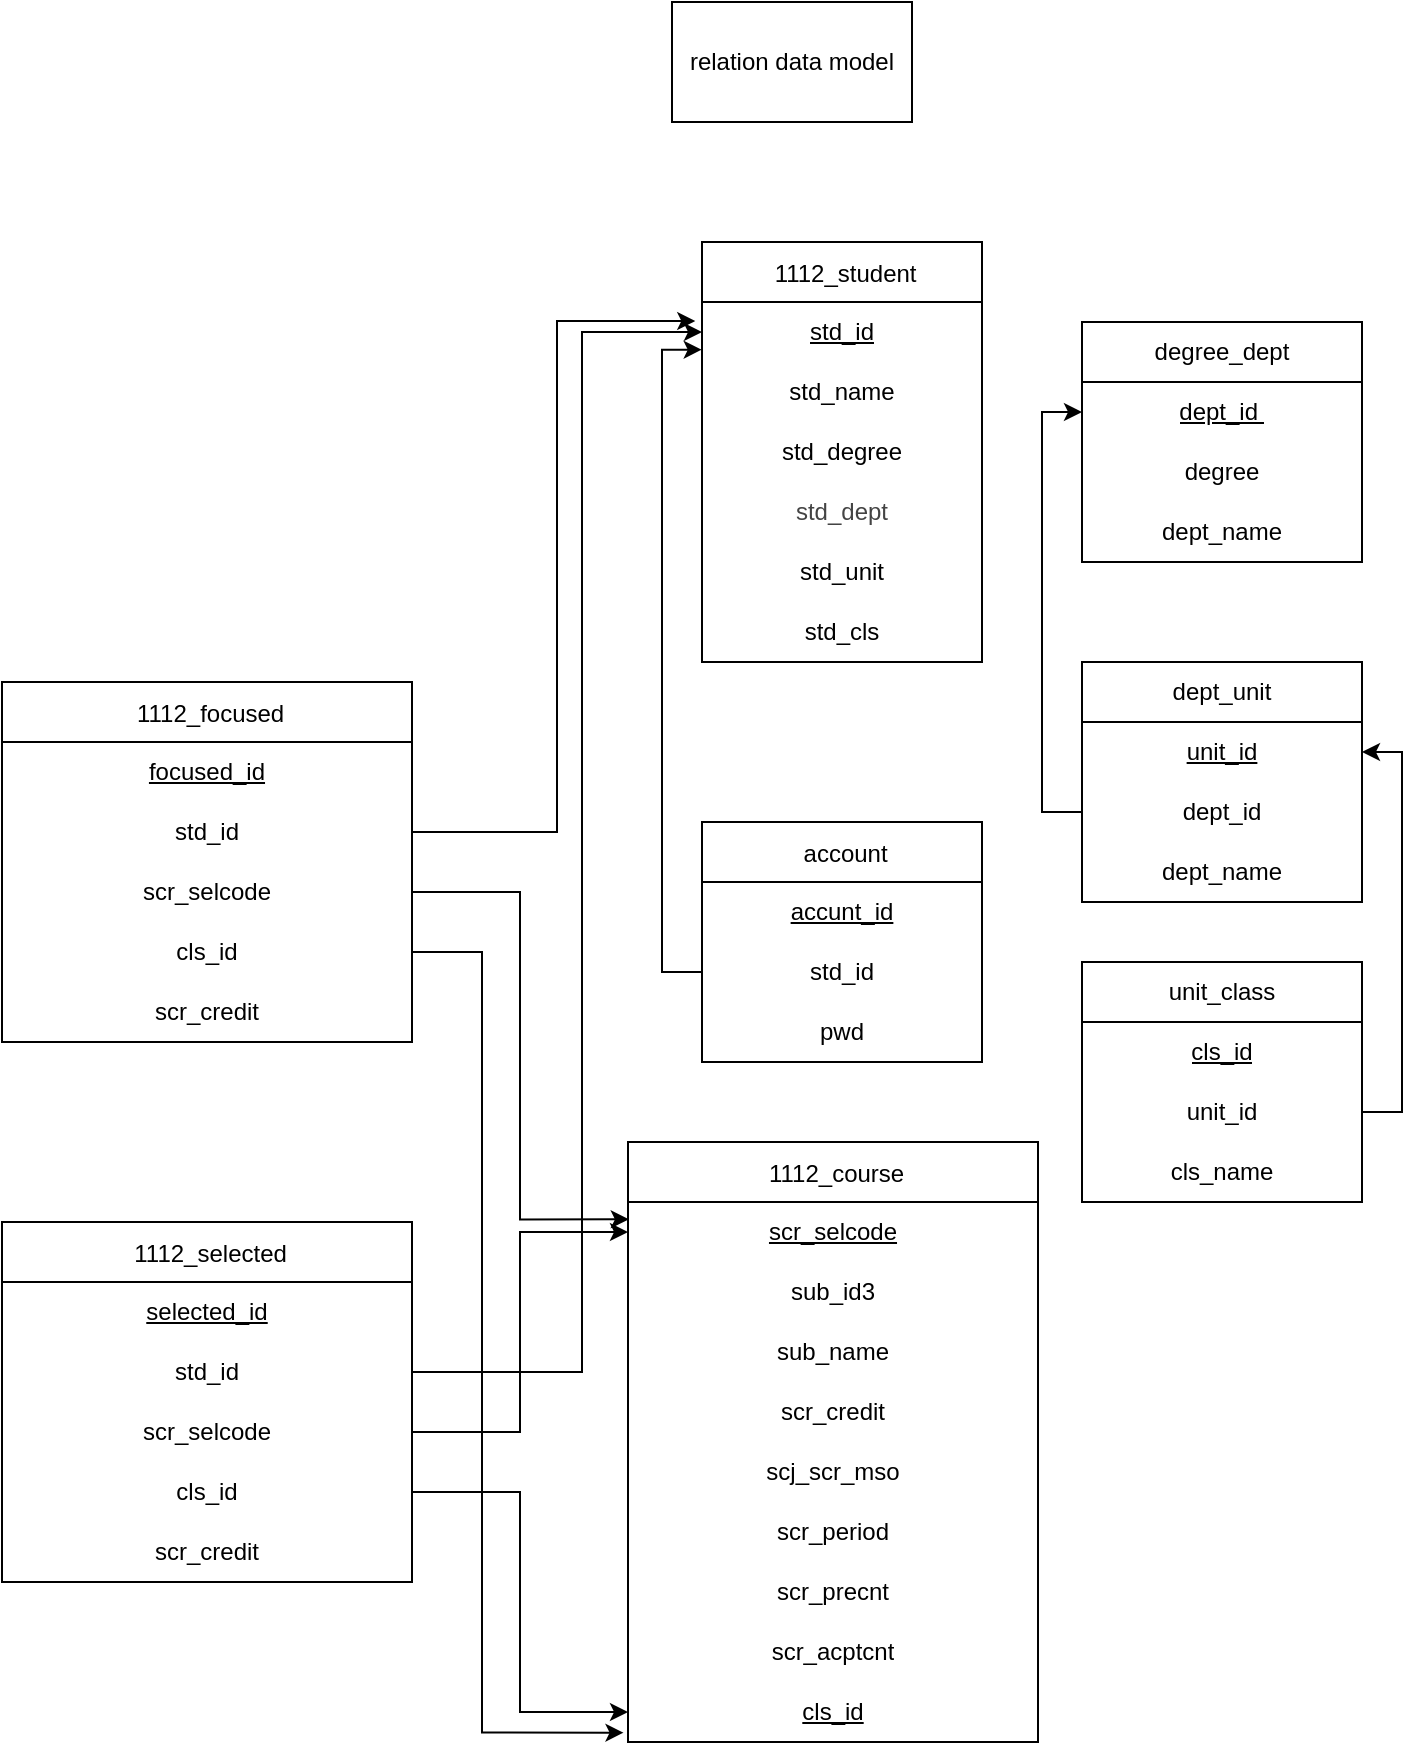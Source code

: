 <mxfile version="21.2.9" type="github">
  <diagram id="R2lEEEUBdFMjLlhIrx00" name="Page-1">
    <mxGraphModel dx="1434" dy="796" grid="1" gridSize="10" guides="1" tooltips="1" connect="1" arrows="1" fold="1" page="1" pageScale="1" pageWidth="850" pageHeight="1100" math="0" shadow="0" extFonts="Permanent Marker^https://fonts.googleapis.com/css?family=Permanent+Marker">
      <root>
        <mxCell id="0" />
        <mxCell id="1" parent="0" />
        <mxCell id="9Po20fLorlNMkVHCjSZu-1" value="relation data model" style="rounded=0;whiteSpace=wrap;html=1;fontFamily=Helvetica;fontSize=12;" parent="1" vertex="1">
          <mxGeometry x="365" y="30" width="120" height="60" as="geometry" />
        </mxCell>
        <mxCell id="DoPBmux0CIwZgxmos5zw-1" value="&lt;a style=&quot;box-sizing: border-box; color: rgb(0, 0, 0); text-decoration-line: none; padding-left: 0.3em; line-height: 1.5em; height: 1.5em; position: relative; z-index: 100; vertical-align: sub; font-size: 12px; text-align: left;&quot; title=&quot;瀏覽&quot; href=&quot;http://localhost/phpmyadmin/index.php?route=/sql&amp;amp;pos=0&amp;amp;db=fcu&amp;amp;table=1112_course&quot; class=&quot;hover_show_full&quot;&gt;1112_course&lt;/a&gt;" style="swimlane;fontStyle=0;childLayout=stackLayout;horizontal=1;startSize=30;horizontalStack=0;resizeParent=1;resizeParentMax=0;resizeLast=0;collapsible=1;marginBottom=0;whiteSpace=wrap;html=1;fontFamily=Helvetica;fontSize=12;" parent="1" vertex="1">
          <mxGeometry x="343" y="600" width="205" height="300" as="geometry" />
        </mxCell>
        <mxCell id="DoPBmux0CIwZgxmos5zw-2" value="scr_selcode" style="text;strokeColor=none;fillColor=none;align=center;verticalAlign=middle;spacingLeft=4;spacingRight=4;overflow=hidden;points=[[0,0.5],[1,0.5]];portConstraint=eastwest;rotatable=0;whiteSpace=wrap;html=1;fontStyle=4;fontFamily=Helvetica;fontSize=12;" parent="DoPBmux0CIwZgxmos5zw-1" vertex="1">
          <mxGeometry y="30" width="205" height="30" as="geometry" />
        </mxCell>
        <mxCell id="DoPBmux0CIwZgxmos5zw-3" value="sub_id3" style="text;strokeColor=none;fillColor=none;align=center;verticalAlign=middle;spacingLeft=4;spacingRight=4;overflow=hidden;points=[[0,0.5],[1,0.5]];portConstraint=eastwest;rotatable=0;whiteSpace=wrap;html=1;fontFamily=Helvetica;fontSize=12;" parent="DoPBmux0CIwZgxmos5zw-1" vertex="1">
          <mxGeometry y="60" width="205" height="30" as="geometry" />
        </mxCell>
        <mxCell id="DoPBmux0CIwZgxmos5zw-4" value="sub_name" style="text;strokeColor=none;fillColor=none;align=center;verticalAlign=middle;spacingLeft=4;spacingRight=4;overflow=hidden;points=[[0,0.5],[1,0.5]];portConstraint=eastwest;rotatable=0;whiteSpace=wrap;html=1;fontFamily=Helvetica;fontSize=12;" parent="DoPBmux0CIwZgxmos5zw-1" vertex="1">
          <mxGeometry y="90" width="205" height="30" as="geometry" />
        </mxCell>
        <mxCell id="DoPBmux0CIwZgxmos5zw-5" value="scr_credit" style="text;strokeColor=none;fillColor=none;align=center;verticalAlign=middle;spacingLeft=4;spacingRight=4;overflow=hidden;points=[[0,0.5],[1,0.5]];portConstraint=eastwest;rotatable=0;whiteSpace=wrap;html=1;fontFamily=Helvetica;fontSize=12;" parent="DoPBmux0CIwZgxmos5zw-1" vertex="1">
          <mxGeometry y="120" width="205" height="30" as="geometry" />
        </mxCell>
        <mxCell id="DoPBmux0CIwZgxmos5zw-6" value="scj_scr_mso" style="text;strokeColor=none;fillColor=none;align=center;verticalAlign=middle;spacingLeft=4;spacingRight=4;overflow=hidden;points=[[0,0.5],[1,0.5]];portConstraint=eastwest;rotatable=0;whiteSpace=wrap;html=1;fontFamily=Helvetica;fontSize=12;" parent="DoPBmux0CIwZgxmos5zw-1" vertex="1">
          <mxGeometry y="150" width="205" height="30" as="geometry" />
        </mxCell>
        <mxCell id="DoPBmux0CIwZgxmos5zw-7" value="&lt;div style=&quot;line-height: 19px; font-size: 12px;&quot;&gt;&lt;font style=&quot;font-size: 12px;&quot;&gt;scr_period&lt;/font&gt;&lt;br style=&quot;font-size: 12px;&quot;&gt;&lt;/div&gt;" style="text;strokeColor=none;fillColor=none;align=center;verticalAlign=middle;spacingLeft=4;spacingRight=4;overflow=hidden;points=[[0,0.5],[1,0.5]];portConstraint=eastwest;rotatable=0;html=1;whiteSpace=wrap;labelBackgroundColor=none;fontColor=default;fontFamily=Helvetica;fontSize=12;" parent="DoPBmux0CIwZgxmos5zw-1" vertex="1">
          <mxGeometry y="180" width="205" height="30" as="geometry" />
        </mxCell>
        <mxCell id="DoPBmux0CIwZgxmos5zw-8" value="&lt;div style=&quot;line-height: 19px; font-size: 12px;&quot;&gt;&lt;font style=&quot;font-size: 12px;&quot;&gt;scr_precnt&lt;/font&gt;&lt;br style=&quot;font-size: 12px;&quot;&gt;&lt;/div&gt;" style="text;strokeColor=none;fillColor=none;align=center;verticalAlign=middle;spacingLeft=4;spacingRight=4;overflow=hidden;points=[[0,0.5],[1,0.5]];portConstraint=eastwest;rotatable=0;html=1;whiteSpace=wrap;labelBackgroundColor=none;fontColor=default;fontFamily=Helvetica;fontSize=12;" parent="DoPBmux0CIwZgxmos5zw-1" vertex="1">
          <mxGeometry y="210" width="205" height="30" as="geometry" />
        </mxCell>
        <mxCell id="DoPBmux0CIwZgxmos5zw-9" value="&lt;div style=&quot;line-height: 19px; font-size: 12px;&quot;&gt;&lt;font style=&quot;font-size: 12px;&quot;&gt;scr_acptcnt&lt;/font&gt;&lt;br style=&quot;font-size: 12px;&quot;&gt;&lt;/div&gt;" style="text;strokeColor=none;fillColor=none;align=center;verticalAlign=middle;spacingLeft=4;spacingRight=4;overflow=hidden;points=[[0,0.5],[1,0.5]];portConstraint=eastwest;rotatable=0;html=1;whiteSpace=wrap;labelBackgroundColor=none;fontColor=default;fontFamily=Helvetica;fontSize=12;" parent="DoPBmux0CIwZgxmos5zw-1" vertex="1">
          <mxGeometry y="240" width="205" height="30" as="geometry" />
        </mxCell>
        <mxCell id="DoPBmux0CIwZgxmos5zw-10" value="&lt;div style=&quot;line-height: 19px; font-size: 12px;&quot;&gt;&lt;font style=&quot;font-size: 12px;&quot;&gt;cls_id&lt;/font&gt;&lt;br style=&quot;font-size: 12px;&quot;&gt;&lt;/div&gt;" style="text;strokeColor=none;fillColor=none;align=center;verticalAlign=middle;spacingLeft=4;spacingRight=4;overflow=hidden;points=[[0,0.5],[1,0.5]];portConstraint=eastwest;rotatable=0;html=1;whiteSpace=wrap;labelBackgroundColor=none;fontColor=default;fontFamily=Helvetica;fontStyle=4;fontSize=12;" parent="DoPBmux0CIwZgxmos5zw-1" vertex="1">
          <mxGeometry y="270" width="205" height="30" as="geometry" />
        </mxCell>
        <mxCell id="DoPBmux0CIwZgxmos5zw-11" value="&lt;a style=&quot;box-sizing: border-box; color: rgb(0, 0, 0); text-decoration-line: none; padding-left: 0.3em; line-height: 1.5em; height: 1.5em; position: relative; z-index: 100; vertical-align: sub; font-size: 12px; text-align: left;&quot; title=&quot;瀏覽&quot; href=&quot;http://localhost/phpmyadmin/index.php?route=/sql&amp;amp;pos=0&amp;amp;db=fcu&amp;amp;table=1112_student&quot; class=&quot;hover_show_full&quot;&gt;1112_student&lt;/a&gt;" style="swimlane;fontStyle=0;childLayout=stackLayout;horizontal=1;startSize=30;horizontalStack=0;resizeParent=1;resizeParentMax=0;resizeLast=0;collapsible=1;marginBottom=0;whiteSpace=wrap;html=1;fontFamily=Helvetica;fontSize=12;" parent="1" vertex="1">
          <mxGeometry x="380" y="150" width="140" height="210" as="geometry" />
        </mxCell>
        <mxCell id="DoPBmux0CIwZgxmos5zw-12" value="std_id" style="text;strokeColor=none;fillColor=none;align=center;verticalAlign=middle;spacingLeft=4;spacingRight=4;overflow=hidden;points=[[0,0.5],[1,0.5]];portConstraint=eastwest;rotatable=0;whiteSpace=wrap;html=1;fontStyle=4;fontFamily=Helvetica;fontSize=12;" parent="DoPBmux0CIwZgxmos5zw-11" vertex="1">
          <mxGeometry y="30" width="140" height="30" as="geometry" />
        </mxCell>
        <mxCell id="DoPBmux0CIwZgxmos5zw-13" value="std_name" style="text;strokeColor=none;fillColor=none;align=center;verticalAlign=middle;spacingLeft=4;spacingRight=4;overflow=hidden;points=[[0,0.5],[1,0.5]];portConstraint=eastwest;rotatable=0;whiteSpace=wrap;html=1;fontFamily=Helvetica;fontSize=12;" parent="DoPBmux0CIwZgxmos5zw-11" vertex="1">
          <mxGeometry y="60" width="140" height="30" as="geometry" />
        </mxCell>
        <mxCell id="DoPBmux0CIwZgxmos5zw-14" value="&lt;div style=&quot;line-height: 19px; font-size: 12px;&quot;&gt;&lt;font style=&quot;font-size: 12px;&quot;&gt;std_degree&lt;/font&gt;&lt;br style=&quot;font-size: 12px;&quot;&gt;&lt;/div&gt;" style="text;strokeColor=none;fillColor=none;align=center;verticalAlign=middle;spacingLeft=4;spacingRight=4;overflow=hidden;points=[[0,0.5],[1,0.5]];portConstraint=eastwest;rotatable=0;whiteSpace=wrap;html=1;labelBackgroundColor=none;fontColor=default;fontFamily=Helvetica;fontSize=12;" parent="DoPBmux0CIwZgxmos5zw-11" vertex="1">
          <mxGeometry y="90" width="140" height="30" as="geometry" />
        </mxCell>
        <mxCell id="DoPBmux0CIwZgxmos5zw-15" value="&lt;div style=&quot;text-align: left; font-size: 12px;&quot;&gt;&lt;font color=&quot;#444444&quot; style=&quot;font-size: 12px;&quot;&gt;&lt;span style=&quot;font-size: 12px; background-color: rgb(255, 255, 255);&quot;&gt;std_dept&lt;/span&gt;&lt;/font&gt;&lt;/div&gt;" style="text;strokeColor=none;fillColor=none;align=center;verticalAlign=middle;spacingLeft=4;spacingRight=4;overflow=hidden;points=[[0,0.5],[1,0.5]];portConstraint=eastwest;rotatable=0;whiteSpace=wrap;html=1;labelBackgroundColor=none;fontColor=default;fontFamily=Helvetica;fontSize=12;" parent="DoPBmux0CIwZgxmos5zw-11" vertex="1">
          <mxGeometry y="120" width="140" height="30" as="geometry" />
        </mxCell>
        <mxCell id="DoPBmux0CIwZgxmos5zw-16" value="&lt;div style=&quot;line-height: 19px; font-size: 12px;&quot;&gt;&lt;font style=&quot;font-size: 12px;&quot;&gt;std_unit&lt;/font&gt;&lt;br style=&quot;font-size: 12px;&quot;&gt;&lt;/div&gt;" style="text;strokeColor=none;fillColor=none;align=center;verticalAlign=middle;spacingLeft=4;spacingRight=4;overflow=hidden;points=[[0,0.5],[1,0.5]];portConstraint=eastwest;rotatable=0;whiteSpace=wrap;html=1;labelBackgroundColor=none;fontColor=default;fontFamily=Helvetica;fontSize=12;" parent="DoPBmux0CIwZgxmos5zw-11" vertex="1">
          <mxGeometry y="150" width="140" height="30" as="geometry" />
        </mxCell>
        <mxCell id="DoPBmux0CIwZgxmos5zw-17" value="&lt;div style=&quot;font-size: 12px; line-height: 19px;&quot;&gt;std_cls&lt;br style=&quot;font-size: 12px;&quot;&gt;&lt;/div&gt;" style="text;strokeColor=none;fillColor=none;align=center;verticalAlign=middle;spacingLeft=4;spacingRight=4;overflow=hidden;points=[[0,0.5],[1,0.5]];portConstraint=eastwest;rotatable=0;whiteSpace=wrap;html=1;labelBackgroundColor=none;fontColor=default;fontFamily=Helvetica;fontSize=12;" parent="DoPBmux0CIwZgxmos5zw-11" vertex="1">
          <mxGeometry y="180" width="140" height="30" as="geometry" />
        </mxCell>
        <mxCell id="LBkN5Mo3SRbAXKBchs6B-1" value="&lt;a style=&quot;box-sizing: border-box; color: rgb(0, 0, 0); text-decoration-line: none; padding-left: 0.3em; line-height: 1.5em; height: 1.5em; position: relative; z-index: 100; vertical-align: sub; font-size: 12px; text-align: left;&quot; title=&quot;瀏覽&quot; href=&quot;http://localhost/phpmyadmin/index.php?route=/sql&amp;amp;pos=0&amp;amp;db=fcu&amp;amp;table=1112_focused&quot; class=&quot;hover_show_full&quot;&gt;1112_focused&lt;/a&gt;" style="swimlane;fontStyle=0;childLayout=stackLayout;horizontal=1;startSize=30;horizontalStack=0;resizeParent=1;resizeParentMax=0;resizeLast=0;collapsible=1;marginBottom=0;whiteSpace=wrap;html=1;fontFamily=Helvetica;fontSize=12;" parent="1" vertex="1">
          <mxGeometry x="30" y="370" width="205" height="180" as="geometry" />
        </mxCell>
        <mxCell id="7PfYpbPt-eKADvpxsrKG-3" value="focused_id" style="text;strokeColor=none;fillColor=none;align=center;verticalAlign=middle;spacingLeft=4;spacingRight=4;overflow=hidden;points=[[0,0.5],[1,0.5]];portConstraint=eastwest;rotatable=0;whiteSpace=wrap;html=1;fontStyle=4;fontFamily=Helvetica;fontSize=12;" vertex="1" parent="LBkN5Mo3SRbAXKBchs6B-1">
          <mxGeometry y="30" width="205" height="30" as="geometry" />
        </mxCell>
        <mxCell id="LBkN5Mo3SRbAXKBchs6B-2" value="std_id" style="text;strokeColor=none;fillColor=none;align=center;verticalAlign=middle;spacingLeft=4;spacingRight=4;overflow=hidden;points=[[0,0.5],[1,0.5]];portConstraint=eastwest;rotatable=0;whiteSpace=wrap;html=1;fontStyle=0;fontFamily=Helvetica;fontSize=12;" parent="LBkN5Mo3SRbAXKBchs6B-1" vertex="1">
          <mxGeometry y="60" width="205" height="30" as="geometry" />
        </mxCell>
        <mxCell id="LBkN5Mo3SRbAXKBchs6B-3" value="scr_selcode" style="text;strokeColor=none;fillColor=none;align=center;verticalAlign=middle;spacingLeft=4;spacingRight=4;overflow=hidden;points=[[0,0.5],[1,0.5]];portConstraint=eastwest;rotatable=0;whiteSpace=wrap;html=1;fontStyle=0;fontFamily=Helvetica;fontSize=12;" parent="LBkN5Mo3SRbAXKBchs6B-1" vertex="1">
          <mxGeometry y="90" width="205" height="30" as="geometry" />
        </mxCell>
        <mxCell id="LBkN5Mo3SRbAXKBchs6B-4" value="cls_id" style="text;strokeColor=none;fillColor=none;align=center;verticalAlign=middle;spacingLeft=4;spacingRight=4;overflow=hidden;points=[[0,0.5],[1,0.5]];portConstraint=eastwest;rotatable=0;whiteSpace=wrap;html=1;fontStyle=0;fontFamily=Helvetica;fontSize=12;" parent="LBkN5Mo3SRbAXKBchs6B-1" vertex="1">
          <mxGeometry y="120" width="205" height="30" as="geometry" />
        </mxCell>
        <mxCell id="LBkN5Mo3SRbAXKBchs6B-5" value="scr_credit" style="text;strokeColor=none;fillColor=none;align=center;verticalAlign=middle;spacingLeft=4;spacingRight=4;overflow=hidden;points=[[0,0.5],[1,0.5]];portConstraint=eastwest;rotatable=0;whiteSpace=wrap;html=1;fontFamily=Helvetica;fontSize=12;" parent="LBkN5Mo3SRbAXKBchs6B-1" vertex="1">
          <mxGeometry y="150" width="205" height="30" as="geometry" />
        </mxCell>
        <mxCell id="LBkN5Mo3SRbAXKBchs6B-11" value="&lt;a style=&quot;box-sizing: border-box; color: rgb(0, 0, 0); text-decoration-line: none; padding-left: 0.3em; line-height: 1.5em; height: 1.5em; position: relative; z-index: 100; vertical-align: sub; font-size: 12px; text-align: left;&quot; title=&quot;瀏覽&quot; href=&quot;http://localhost/phpmyadmin/index.php?route=/sql&amp;amp;pos=0&amp;amp;db=fcu&amp;amp;table=1112_selected&quot; class=&quot;hover_show_full&quot;&gt;1112_selected&lt;/a&gt;" style="swimlane;fontStyle=0;childLayout=stackLayout;horizontal=1;startSize=30;horizontalStack=0;resizeParent=1;resizeParentMax=0;resizeLast=0;collapsible=1;marginBottom=0;whiteSpace=wrap;html=1;fontFamily=Helvetica;fontSize=12;" parent="1" vertex="1">
          <mxGeometry x="30" y="640" width="205" height="180" as="geometry" />
        </mxCell>
        <mxCell id="7PfYpbPt-eKADvpxsrKG-12" value="selected_id" style="text;strokeColor=none;fillColor=none;align=center;verticalAlign=middle;spacingLeft=4;spacingRight=4;overflow=hidden;points=[[0,0.5],[1,0.5]];portConstraint=eastwest;rotatable=0;whiteSpace=wrap;html=1;fontStyle=4;fontFamily=Helvetica;fontSize=12;" vertex="1" parent="LBkN5Mo3SRbAXKBchs6B-11">
          <mxGeometry y="30" width="205" height="30" as="geometry" />
        </mxCell>
        <mxCell id="LBkN5Mo3SRbAXKBchs6B-12" value="std_id" style="text;strokeColor=none;fillColor=none;align=center;verticalAlign=middle;spacingLeft=4;spacingRight=4;overflow=hidden;points=[[0,0.5],[1,0.5]];portConstraint=eastwest;rotatable=0;whiteSpace=wrap;html=1;fontStyle=0;fontFamily=Helvetica;fontSize=12;" parent="LBkN5Mo3SRbAXKBchs6B-11" vertex="1">
          <mxGeometry y="60" width="205" height="30" as="geometry" />
        </mxCell>
        <mxCell id="LBkN5Mo3SRbAXKBchs6B-13" value="scr_selcode" style="text;strokeColor=none;fillColor=none;align=center;verticalAlign=middle;spacingLeft=4;spacingRight=4;overflow=hidden;points=[[0,0.5],[1,0.5]];portConstraint=eastwest;rotatable=0;whiteSpace=wrap;html=1;fontStyle=0;fontFamily=Helvetica;fontSize=12;" parent="LBkN5Mo3SRbAXKBchs6B-11" vertex="1">
          <mxGeometry y="90" width="205" height="30" as="geometry" />
        </mxCell>
        <mxCell id="LBkN5Mo3SRbAXKBchs6B-14" value="cls_id" style="text;strokeColor=none;fillColor=none;align=center;verticalAlign=middle;spacingLeft=4;spacingRight=4;overflow=hidden;points=[[0,0.5],[1,0.5]];portConstraint=eastwest;rotatable=0;whiteSpace=wrap;html=1;fontStyle=0;fontFamily=Helvetica;fontSize=12;" parent="LBkN5Mo3SRbAXKBchs6B-11" vertex="1">
          <mxGeometry y="120" width="205" height="30" as="geometry" />
        </mxCell>
        <mxCell id="LBkN5Mo3SRbAXKBchs6B-15" value="scr_credit" style="text;strokeColor=none;fillColor=none;align=center;verticalAlign=middle;spacingLeft=4;spacingRight=4;overflow=hidden;points=[[0,0.5],[1,0.5]];portConstraint=eastwest;rotatable=0;whiteSpace=wrap;html=1;fontFamily=Helvetica;fontSize=12;" parent="LBkN5Mo3SRbAXKBchs6B-11" vertex="1">
          <mxGeometry y="150" width="205" height="30" as="geometry" />
        </mxCell>
        <mxCell id="LBkN5Mo3SRbAXKBchs6B-16" value="&lt;a style=&quot;box-sizing: border-box; color: rgb(0, 0, 0); text-decoration-line: none; padding-left: 0.3em; line-height: 1.5em; height: 1.5em; position: relative; z-index: 100; vertical-align: sub; font-size: 12px; text-align: left;&quot; title=&quot;瀏覽&quot; href=&quot;http://localhost/phpmyadmin/index.php?route=/sql&amp;amp;pos=0&amp;amp;db=fcu&amp;amp;table=account&quot; class=&quot;hover_show_full&quot;&gt;account&lt;/a&gt;" style="swimlane;fontStyle=0;childLayout=stackLayout;horizontal=1;startSize=30;horizontalStack=0;resizeParent=1;resizeParentMax=0;resizeLast=0;collapsible=1;marginBottom=0;whiteSpace=wrap;html=1;fontFamily=Helvetica;fontSize=12;" parent="1" vertex="1">
          <mxGeometry x="380" y="440" width="140" height="120" as="geometry" />
        </mxCell>
        <mxCell id="7PfYpbPt-eKADvpxsrKG-1" value="accunt_id" style="text;strokeColor=none;fillColor=none;align=center;verticalAlign=middle;spacingLeft=4;spacingRight=4;overflow=hidden;points=[[0,0.5],[1,0.5]];portConstraint=eastwest;rotatable=0;whiteSpace=wrap;html=1;fontStyle=4;fontFamily=Helvetica;fontSize=12;" vertex="1" parent="LBkN5Mo3SRbAXKBchs6B-16">
          <mxGeometry y="30" width="140" height="30" as="geometry" />
        </mxCell>
        <mxCell id="LBkN5Mo3SRbAXKBchs6B-17" value="std_id" style="text;strokeColor=none;fillColor=none;align=center;verticalAlign=middle;spacingLeft=4;spacingRight=4;overflow=hidden;points=[[0,0.5],[1,0.5]];portConstraint=eastwest;rotatable=0;whiteSpace=wrap;html=1;fontStyle=0;fontFamily=Helvetica;fontSize=12;" parent="LBkN5Mo3SRbAXKBchs6B-16" vertex="1">
          <mxGeometry y="60" width="140" height="30" as="geometry" />
        </mxCell>
        <mxCell id="LBkN5Mo3SRbAXKBchs6B-18" value="pwd" style="text;strokeColor=none;fillColor=none;align=center;verticalAlign=middle;spacingLeft=4;spacingRight=4;overflow=hidden;points=[[0,0.5],[1,0.5]];portConstraint=eastwest;rotatable=0;whiteSpace=wrap;html=1;fontFamily=Helvetica;fontSize=12;" parent="LBkN5Mo3SRbAXKBchs6B-16" vertex="1">
          <mxGeometry y="90" width="140" height="30" as="geometry" />
        </mxCell>
        <mxCell id="LBkN5Mo3SRbAXKBchs6B-23" value="degree_dept" style="swimlane;fontStyle=0;childLayout=stackLayout;horizontal=1;startSize=30;horizontalStack=0;resizeParent=1;resizeParentMax=0;resizeLast=0;collapsible=1;marginBottom=0;whiteSpace=wrap;html=1;fontFamily=Helvetica;fontSize=12;" parent="1" vertex="1">
          <mxGeometry x="570" y="190" width="140" height="120" as="geometry" />
        </mxCell>
        <mxCell id="LBkN5Mo3SRbAXKBchs6B-25" value="dept_id&amp;nbsp;" style="text;strokeColor=none;fillColor=none;align=center;verticalAlign=middle;spacingLeft=4;spacingRight=4;overflow=hidden;points=[[0,0.5],[1,0.5]];portConstraint=eastwest;rotatable=0;whiteSpace=wrap;html=1;fontStyle=4;fontFamily=Helvetica;fontSize=12;" parent="LBkN5Mo3SRbAXKBchs6B-23" vertex="1">
          <mxGeometry y="30" width="140" height="30" as="geometry" />
        </mxCell>
        <mxCell id="LBkN5Mo3SRbAXKBchs6B-24" value="degree" style="text;strokeColor=none;fillColor=none;align=center;verticalAlign=middle;spacingLeft=4;spacingRight=4;overflow=hidden;points=[[0,0.5],[1,0.5]];portConstraint=eastwest;rotatable=0;whiteSpace=wrap;html=1;fontStyle=0;fontFamily=Helvetica;fontSize=12;" parent="LBkN5Mo3SRbAXKBchs6B-23" vertex="1">
          <mxGeometry y="60" width="140" height="30" as="geometry" />
        </mxCell>
        <mxCell id="LBkN5Mo3SRbAXKBchs6B-28" value="dept_name" style="text;strokeColor=none;fillColor=none;align=center;verticalAlign=middle;spacingLeft=4;spacingRight=4;overflow=hidden;points=[[0,0.5],[1,0.5]];portConstraint=eastwest;rotatable=0;whiteSpace=wrap;html=1;fontStyle=0;fontFamily=Helvetica;fontSize=12;" parent="LBkN5Mo3SRbAXKBchs6B-23" vertex="1">
          <mxGeometry y="90" width="140" height="30" as="geometry" />
        </mxCell>
        <mxCell id="LBkN5Mo3SRbAXKBchs6B-29" value="dept_unit" style="swimlane;fontStyle=0;childLayout=stackLayout;horizontal=1;startSize=30;horizontalStack=0;resizeParent=1;resizeParentMax=0;resizeLast=0;collapsible=1;marginBottom=0;whiteSpace=wrap;html=1;fontFamily=Helvetica;fontSize=12;" parent="1" vertex="1">
          <mxGeometry x="570" y="360" width="140" height="120" as="geometry" />
        </mxCell>
        <mxCell id="LBkN5Mo3SRbAXKBchs6B-31" value="unit_id" style="text;strokeColor=none;fillColor=none;align=center;verticalAlign=middle;spacingLeft=4;spacingRight=4;overflow=hidden;points=[[0,0.5],[1,0.5]];portConstraint=eastwest;rotatable=0;whiteSpace=wrap;html=1;fontStyle=4;fontFamily=Helvetica;fontSize=12;" parent="LBkN5Mo3SRbAXKBchs6B-29" vertex="1">
          <mxGeometry y="30" width="140" height="30" as="geometry" />
        </mxCell>
        <mxCell id="LBkN5Mo3SRbAXKBchs6B-30" value="dept_id" style="text;strokeColor=none;fillColor=none;align=center;verticalAlign=middle;spacingLeft=4;spacingRight=4;overflow=hidden;points=[[0,0.5],[1,0.5]];portConstraint=eastwest;rotatable=0;whiteSpace=wrap;html=1;fontStyle=0;fontFamily=Helvetica;fontSize=12;" parent="LBkN5Mo3SRbAXKBchs6B-29" vertex="1">
          <mxGeometry y="60" width="140" height="30" as="geometry" />
        </mxCell>
        <mxCell id="LBkN5Mo3SRbAXKBchs6B-32" value="dept_name" style="text;strokeColor=none;fillColor=none;align=center;verticalAlign=middle;spacingLeft=4;spacingRight=4;overflow=hidden;points=[[0,0.5],[1,0.5]];portConstraint=eastwest;rotatable=0;whiteSpace=wrap;html=1;fontStyle=0;fontFamily=Helvetica;fontSize=12;" parent="LBkN5Mo3SRbAXKBchs6B-29" vertex="1">
          <mxGeometry y="90" width="140" height="30" as="geometry" />
        </mxCell>
        <mxCell id="LBkN5Mo3SRbAXKBchs6B-33" value="unit_class" style="swimlane;fontStyle=0;childLayout=stackLayout;horizontal=1;startSize=30;horizontalStack=0;resizeParent=1;resizeParentMax=0;resizeLast=0;collapsible=1;marginBottom=0;whiteSpace=wrap;html=1;fontFamily=Helvetica;fontSize=12;" parent="1" vertex="1">
          <mxGeometry x="570" y="510" width="140" height="120" as="geometry" />
        </mxCell>
        <mxCell id="LBkN5Mo3SRbAXKBchs6B-34" value="cls_id" style="text;strokeColor=none;fillColor=none;align=center;verticalAlign=middle;spacingLeft=4;spacingRight=4;overflow=hidden;points=[[0,0.5],[1,0.5]];portConstraint=eastwest;rotatable=0;whiteSpace=wrap;html=1;fontStyle=4;fontFamily=Helvetica;fontSize=12;" parent="LBkN5Mo3SRbAXKBchs6B-33" vertex="1">
          <mxGeometry y="30" width="140" height="30" as="geometry" />
        </mxCell>
        <mxCell id="LBkN5Mo3SRbAXKBchs6B-35" value="unit_id" style="text;strokeColor=none;fillColor=none;align=center;verticalAlign=middle;spacingLeft=4;spacingRight=4;overflow=hidden;points=[[0,0.5],[1,0.5]];portConstraint=eastwest;rotatable=0;whiteSpace=wrap;html=1;fontStyle=0;fontFamily=Helvetica;fontSize=12;" parent="LBkN5Mo3SRbAXKBchs6B-33" vertex="1">
          <mxGeometry y="60" width="140" height="30" as="geometry" />
        </mxCell>
        <mxCell id="LBkN5Mo3SRbAXKBchs6B-36" value="cls_name" style="text;strokeColor=none;fillColor=none;align=center;verticalAlign=middle;spacingLeft=4;spacingRight=4;overflow=hidden;points=[[0,0.5],[1,0.5]];portConstraint=eastwest;rotatable=0;whiteSpace=wrap;html=1;fontStyle=0;fontFamily=Helvetica;fontSize=12;" parent="LBkN5Mo3SRbAXKBchs6B-33" vertex="1">
          <mxGeometry y="90" width="140" height="30" as="geometry" />
        </mxCell>
        <mxCell id="LBkN5Mo3SRbAXKBchs6B-38" style="edgeStyle=orthogonalEdgeStyle;rounded=0;orthogonalLoop=1;jettySize=auto;html=1;exitX=1;exitY=0.5;exitDx=0;exitDy=0;entryX=1;entryY=0.5;entryDx=0;entryDy=0;fontFamily=Helvetica;fontSize=12;" parent="1" source="LBkN5Mo3SRbAXKBchs6B-35" target="LBkN5Mo3SRbAXKBchs6B-31" edge="1">
          <mxGeometry relative="1" as="geometry" />
        </mxCell>
        <mxCell id="LBkN5Mo3SRbAXKBchs6B-40" style="edgeStyle=orthogonalEdgeStyle;rounded=0;orthogonalLoop=1;jettySize=auto;html=1;exitX=0;exitY=0.5;exitDx=0;exitDy=0;entryX=0;entryY=0.5;entryDx=0;entryDy=0;fontFamily=Helvetica;fontSize=12;" parent="1" source="LBkN5Mo3SRbAXKBchs6B-30" target="LBkN5Mo3SRbAXKBchs6B-25" edge="1">
          <mxGeometry relative="1" as="geometry" />
        </mxCell>
        <mxCell id="7PfYpbPt-eKADvpxsrKG-2" style="edgeStyle=orthogonalEdgeStyle;rounded=0;orthogonalLoop=1;jettySize=auto;html=1;exitX=0;exitY=0.5;exitDx=0;exitDy=0;entryX=-0.001;entryY=0.795;entryDx=0;entryDy=0;entryPerimeter=0;" edge="1" parent="1" source="LBkN5Mo3SRbAXKBchs6B-17" target="DoPBmux0CIwZgxmos5zw-12">
          <mxGeometry relative="1" as="geometry" />
        </mxCell>
        <mxCell id="7PfYpbPt-eKADvpxsrKG-8" style="edgeStyle=orthogonalEdgeStyle;rounded=0;orthogonalLoop=1;jettySize=auto;html=1;exitX=1;exitY=0.5;exitDx=0;exitDy=0;entryX=-0.024;entryY=0.317;entryDx=0;entryDy=0;entryPerimeter=0;" edge="1" parent="1" source="LBkN5Mo3SRbAXKBchs6B-2" target="DoPBmux0CIwZgxmos5zw-12">
          <mxGeometry relative="1" as="geometry" />
        </mxCell>
        <mxCell id="7PfYpbPt-eKADvpxsrKG-9" style="edgeStyle=orthogonalEdgeStyle;rounded=0;orthogonalLoop=1;jettySize=auto;html=1;exitX=1;exitY=0.5;exitDx=0;exitDy=0;entryX=0.002;entryY=0.289;entryDx=0;entryDy=0;entryPerimeter=0;" edge="1" parent="1" source="LBkN5Mo3SRbAXKBchs6B-3" target="DoPBmux0CIwZgxmos5zw-2">
          <mxGeometry relative="1" as="geometry" />
        </mxCell>
        <mxCell id="7PfYpbPt-eKADvpxsrKG-10" style="edgeStyle=orthogonalEdgeStyle;rounded=0;orthogonalLoop=1;jettySize=auto;html=1;exitX=1;exitY=0.5;exitDx=0;exitDy=0;entryX=-0.011;entryY=0.844;entryDx=0;entryDy=0;entryPerimeter=0;" edge="1" parent="1" source="LBkN5Mo3SRbAXKBchs6B-4" target="DoPBmux0CIwZgxmos5zw-10">
          <mxGeometry relative="1" as="geometry">
            <Array as="points">
              <mxPoint x="270" y="505" />
              <mxPoint x="270" y="895" />
            </Array>
          </mxGeometry>
        </mxCell>
        <mxCell id="7PfYpbPt-eKADvpxsrKG-13" style="edgeStyle=orthogonalEdgeStyle;rounded=0;orthogonalLoop=1;jettySize=auto;html=1;exitX=1;exitY=0.5;exitDx=0;exitDy=0;entryX=0;entryY=0.5;entryDx=0;entryDy=0;" edge="1" parent="1" source="LBkN5Mo3SRbAXKBchs6B-12" target="DoPBmux0CIwZgxmos5zw-12">
          <mxGeometry relative="1" as="geometry">
            <Array as="points">
              <mxPoint x="320" y="715" />
              <mxPoint x="320" y="195" />
            </Array>
          </mxGeometry>
        </mxCell>
        <mxCell id="7PfYpbPt-eKADvpxsrKG-14" style="edgeStyle=orthogonalEdgeStyle;rounded=0;orthogonalLoop=1;jettySize=auto;html=1;exitX=1;exitY=0.5;exitDx=0;exitDy=0;entryX=0;entryY=0.5;entryDx=0;entryDy=0;" edge="1" parent="1" source="LBkN5Mo3SRbAXKBchs6B-13" target="DoPBmux0CIwZgxmos5zw-2">
          <mxGeometry relative="1" as="geometry" />
        </mxCell>
        <mxCell id="7PfYpbPt-eKADvpxsrKG-15" style="edgeStyle=orthogonalEdgeStyle;rounded=0;orthogonalLoop=1;jettySize=auto;html=1;exitX=1;exitY=0.5;exitDx=0;exitDy=0;entryX=0;entryY=0.5;entryDx=0;entryDy=0;" edge="1" parent="1" source="LBkN5Mo3SRbAXKBchs6B-14" target="DoPBmux0CIwZgxmos5zw-10">
          <mxGeometry relative="1" as="geometry" />
        </mxCell>
      </root>
    </mxGraphModel>
  </diagram>
</mxfile>
